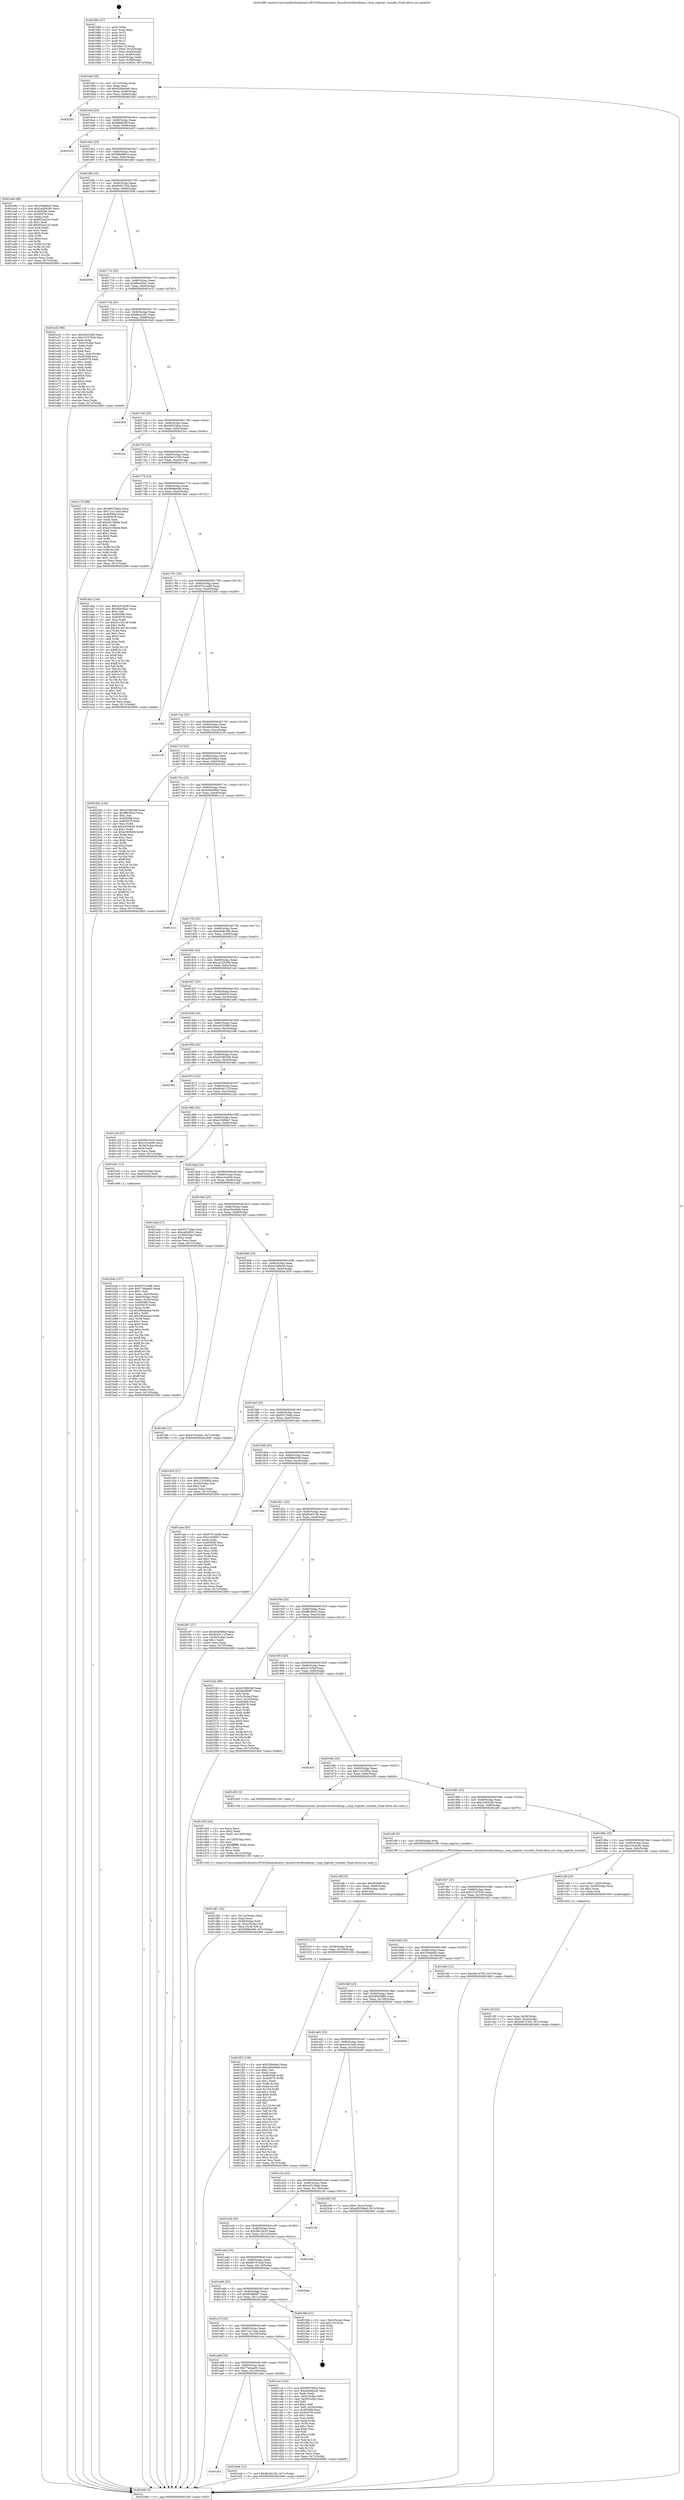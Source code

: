 digraph "0x401680" {
  label = "0x401680 (/mnt/c/Users/mathe/Desktop/tcc/POCII/binaries/extr_linuxdriversblockloop.c_loop_register_transfer_Final-ollvm.out::main(0))"
  labelloc = "t"
  node[shape=record]

  Entry [label="",width=0.3,height=0.3,shape=circle,fillcolor=black,style=filled]
  "0x4016af" [label="{
     0x4016af [26]\l
     | [instrs]\l
     &nbsp;&nbsp;0x4016af \<+3\>: mov -0x7c(%rbp),%eax\l
     &nbsp;&nbsp;0x4016b2 \<+2\>: mov %eax,%ecx\l
     &nbsp;&nbsp;0x4016b4 \<+6\>: sub $0x826be0e8,%ecx\l
     &nbsp;&nbsp;0x4016ba \<+3\>: mov %eax,-0x80(%rbp)\l
     &nbsp;&nbsp;0x4016bd \<+6\>: mov %ecx,-0x84(%rbp)\l
     &nbsp;&nbsp;0x4016c3 \<+6\>: je 0000000000402293 \<main+0xc13\>\l
  }"]
  "0x402293" [label="{
     0x402293\l
  }", style=dashed]
  "0x4016c9" [label="{
     0x4016c9 [25]\l
     | [instrs]\l
     &nbsp;&nbsp;0x4016c9 \<+5\>: jmp 00000000004016ce \<main+0x4e\>\l
     &nbsp;&nbsp;0x4016ce \<+3\>: mov -0x80(%rbp),%eax\l
     &nbsp;&nbsp;0x4016d1 \<+5\>: sub $0x8664f2ff,%eax\l
     &nbsp;&nbsp;0x4016d6 \<+6\>: mov %eax,-0x88(%rbp)\l
     &nbsp;&nbsp;0x4016dc \<+6\>: je 0000000000402432 \<main+0xdb2\>\l
  }"]
  Exit [label="",width=0.3,height=0.3,shape=circle,fillcolor=black,style=filled,peripheries=2]
  "0x402432" [label="{
     0x402432\l
  }", style=dashed]
  "0x4016e2" [label="{
     0x4016e2 [25]\l
     | [instrs]\l
     &nbsp;&nbsp;0x4016e2 \<+5\>: jmp 00000000004016e7 \<main+0x67\>\l
     &nbsp;&nbsp;0x4016e7 \<+3\>: mov -0x80(%rbp),%eax\l
     &nbsp;&nbsp;0x4016ea \<+5\>: sub $0x888d691a,%eax\l
     &nbsp;&nbsp;0x4016ef \<+6\>: mov %eax,-0x8c(%rbp)\l
     &nbsp;&nbsp;0x4016f5 \<+6\>: je 0000000000401e9e \<main+0x81e\>\l
  }"]
  "0x401f25" [label="{
     0x401f25 [138]\l
     | [instrs]\l
     &nbsp;&nbsp;0x401f25 \<+5\>: mov $0x339af4a5,%eax\l
     &nbsp;&nbsp;0x401f2a \<+5\>: mov $0xe3be40eb,%esi\l
     &nbsp;&nbsp;0x401f2f \<+2\>: mov $0x1,%cl\l
     &nbsp;&nbsp;0x401f31 \<+2\>: xor %edx,%edx\l
     &nbsp;&nbsp;0x401f33 \<+8\>: mov 0x405068,%r8d\l
     &nbsp;&nbsp;0x401f3b \<+8\>: mov 0x405078,%r9d\l
     &nbsp;&nbsp;0x401f43 \<+3\>: sub $0x1,%edx\l
     &nbsp;&nbsp;0x401f46 \<+3\>: mov %r8d,%r10d\l
     &nbsp;&nbsp;0x401f49 \<+3\>: add %edx,%r10d\l
     &nbsp;&nbsp;0x401f4c \<+4\>: imul %r10d,%r8d\l
     &nbsp;&nbsp;0x401f50 \<+4\>: and $0x1,%r8d\l
     &nbsp;&nbsp;0x401f54 \<+4\>: cmp $0x0,%r8d\l
     &nbsp;&nbsp;0x401f58 \<+4\>: sete %r11b\l
     &nbsp;&nbsp;0x401f5c \<+4\>: cmp $0xa,%r9d\l
     &nbsp;&nbsp;0x401f60 \<+3\>: setl %bl\l
     &nbsp;&nbsp;0x401f63 \<+3\>: mov %r11b,%r14b\l
     &nbsp;&nbsp;0x401f66 \<+4\>: xor $0xff,%r14b\l
     &nbsp;&nbsp;0x401f6a \<+3\>: mov %bl,%r15b\l
     &nbsp;&nbsp;0x401f6d \<+4\>: xor $0xff,%r15b\l
     &nbsp;&nbsp;0x401f71 \<+3\>: xor $0x0,%cl\l
     &nbsp;&nbsp;0x401f74 \<+3\>: mov %r14b,%r12b\l
     &nbsp;&nbsp;0x401f77 \<+4\>: and $0x0,%r12b\l
     &nbsp;&nbsp;0x401f7b \<+3\>: and %cl,%r11b\l
     &nbsp;&nbsp;0x401f7e \<+3\>: mov %r15b,%r13b\l
     &nbsp;&nbsp;0x401f81 \<+4\>: and $0x0,%r13b\l
     &nbsp;&nbsp;0x401f85 \<+2\>: and %cl,%bl\l
     &nbsp;&nbsp;0x401f87 \<+3\>: or %r11b,%r12b\l
     &nbsp;&nbsp;0x401f8a \<+3\>: or %bl,%r13b\l
     &nbsp;&nbsp;0x401f8d \<+3\>: xor %r13b,%r12b\l
     &nbsp;&nbsp;0x401f90 \<+3\>: or %r15b,%r14b\l
     &nbsp;&nbsp;0x401f93 \<+4\>: xor $0xff,%r14b\l
     &nbsp;&nbsp;0x401f97 \<+3\>: or $0x0,%cl\l
     &nbsp;&nbsp;0x401f9a \<+3\>: and %cl,%r14b\l
     &nbsp;&nbsp;0x401f9d \<+3\>: or %r14b,%r12b\l
     &nbsp;&nbsp;0x401fa0 \<+4\>: test $0x1,%r12b\l
     &nbsp;&nbsp;0x401fa4 \<+3\>: cmovne %esi,%eax\l
     &nbsp;&nbsp;0x401fa7 \<+3\>: mov %eax,-0x7c(%rbp)\l
     &nbsp;&nbsp;0x401faa \<+5\>: jmp 0000000000402469 \<main+0xde9\>\l
  }"]
  "0x401e9e" [label="{
     0x401e9e [88]\l
     | [instrs]\l
     &nbsp;&nbsp;0x401e9e \<+5\>: mov $0x339af4a5,%eax\l
     &nbsp;&nbsp;0x401ea3 \<+5\>: mov $0x2cd04180,%ecx\l
     &nbsp;&nbsp;0x401ea8 \<+7\>: mov 0x405068,%edx\l
     &nbsp;&nbsp;0x401eaf \<+7\>: mov 0x405078,%esi\l
     &nbsp;&nbsp;0x401eb6 \<+2\>: mov %edx,%edi\l
     &nbsp;&nbsp;0x401eb8 \<+6\>: sub $0x952aa1e2,%edi\l
     &nbsp;&nbsp;0x401ebe \<+3\>: sub $0x1,%edi\l
     &nbsp;&nbsp;0x401ec1 \<+6\>: add $0x952aa1e2,%edi\l
     &nbsp;&nbsp;0x401ec7 \<+3\>: imul %edi,%edx\l
     &nbsp;&nbsp;0x401eca \<+3\>: and $0x1,%edx\l
     &nbsp;&nbsp;0x401ecd \<+3\>: cmp $0x0,%edx\l
     &nbsp;&nbsp;0x401ed0 \<+4\>: sete %r8b\l
     &nbsp;&nbsp;0x401ed4 \<+3\>: cmp $0xa,%esi\l
     &nbsp;&nbsp;0x401ed7 \<+4\>: setl %r9b\l
     &nbsp;&nbsp;0x401edb \<+3\>: mov %r8b,%r10b\l
     &nbsp;&nbsp;0x401ede \<+3\>: and %r9b,%r10b\l
     &nbsp;&nbsp;0x401ee1 \<+3\>: xor %r9b,%r8b\l
     &nbsp;&nbsp;0x401ee4 \<+3\>: or %r8b,%r10b\l
     &nbsp;&nbsp;0x401ee7 \<+4\>: test $0x1,%r10b\l
     &nbsp;&nbsp;0x401eeb \<+3\>: cmovne %ecx,%eax\l
     &nbsp;&nbsp;0x401eee \<+3\>: mov %eax,-0x7c(%rbp)\l
     &nbsp;&nbsp;0x401ef1 \<+5\>: jmp 0000000000402469 \<main+0xde9\>\l
  }"]
  "0x4016fb" [label="{
     0x4016fb [25]\l
     | [instrs]\l
     &nbsp;&nbsp;0x4016fb \<+5\>: jmp 0000000000401700 \<main+0x80\>\l
     &nbsp;&nbsp;0x401700 \<+3\>: mov -0x80(%rbp),%eax\l
     &nbsp;&nbsp;0x401703 \<+5\>: sub $0x8b45155a,%eax\l
     &nbsp;&nbsp;0x401708 \<+6\>: mov %eax,-0x90(%rbp)\l
     &nbsp;&nbsp;0x40170e \<+6\>: je 0000000000402056 \<main+0x9d6\>\l
  }"]
  "0x401f16" [label="{
     0x401f16 [15]\l
     | [instrs]\l
     &nbsp;&nbsp;0x401f16 \<+4\>: mov -0x58(%rbp),%rdi\l
     &nbsp;&nbsp;0x401f1a \<+6\>: mov %eax,-0x130(%rbp)\l
     &nbsp;&nbsp;0x401f20 \<+5\>: call 0000000000401030 \<free@plt\>\l
     | [calls]\l
     &nbsp;&nbsp;0x401030 \{1\} (unknown)\l
  }"]
  "0x402056" [label="{
     0x402056\l
  }", style=dashed]
  "0x401714" [label="{
     0x401714 [25]\l
     | [instrs]\l
     &nbsp;&nbsp;0x401714 \<+5\>: jmp 0000000000401719 \<main+0x99\>\l
     &nbsp;&nbsp;0x401719 \<+3\>: mov -0x80(%rbp),%eax\l
     &nbsp;&nbsp;0x40171c \<+5\>: sub $0x8becf5a1,%eax\l
     &nbsp;&nbsp;0x401721 \<+6\>: mov %eax,-0x94(%rbp)\l
     &nbsp;&nbsp;0x401727 \<+6\>: je 0000000000401e32 \<main+0x7b2\>\l
  }"]
  "0x401eff" [label="{
     0x401eff [23]\l
     | [instrs]\l
     &nbsp;&nbsp;0x401eff \<+10\>: movabs $0x4030d6,%rdi\l
     &nbsp;&nbsp;0x401f09 \<+3\>: mov %eax,-0x60(%rbp)\l
     &nbsp;&nbsp;0x401f0c \<+3\>: mov -0x60(%rbp),%esi\l
     &nbsp;&nbsp;0x401f0f \<+2\>: mov $0x0,%al\l
     &nbsp;&nbsp;0x401f11 \<+5\>: call 0000000000401040 \<printf@plt\>\l
     | [calls]\l
     &nbsp;&nbsp;0x401040 \{1\} (unknown)\l
  }"]
  "0x401e32" [label="{
     0x401e32 [96]\l
     | [instrs]\l
     &nbsp;&nbsp;0x401e32 \<+5\>: mov $0xcb522fd9,%eax\l
     &nbsp;&nbsp;0x401e37 \<+5\>: mov $0x3153762b,%ecx\l
     &nbsp;&nbsp;0x401e3c \<+2\>: xor %edx,%edx\l
     &nbsp;&nbsp;0x401e3e \<+3\>: mov -0x5c(%rbp),%esi\l
     &nbsp;&nbsp;0x401e41 \<+2\>: mov %edx,%edi\l
     &nbsp;&nbsp;0x401e43 \<+3\>: sub $0x1,%edi\l
     &nbsp;&nbsp;0x401e46 \<+2\>: sub %edi,%esi\l
     &nbsp;&nbsp;0x401e48 \<+3\>: mov %esi,-0x5c(%rbp)\l
     &nbsp;&nbsp;0x401e4b \<+7\>: mov 0x405068,%esi\l
     &nbsp;&nbsp;0x401e52 \<+7\>: mov 0x405078,%edi\l
     &nbsp;&nbsp;0x401e59 \<+3\>: sub $0x1,%edx\l
     &nbsp;&nbsp;0x401e5c \<+3\>: mov %esi,%r8d\l
     &nbsp;&nbsp;0x401e5f \<+3\>: add %edx,%r8d\l
     &nbsp;&nbsp;0x401e62 \<+4\>: imul %r8d,%esi\l
     &nbsp;&nbsp;0x401e66 \<+3\>: and $0x1,%esi\l
     &nbsp;&nbsp;0x401e69 \<+3\>: cmp $0x0,%esi\l
     &nbsp;&nbsp;0x401e6c \<+4\>: sete %r9b\l
     &nbsp;&nbsp;0x401e70 \<+3\>: cmp $0xa,%edi\l
     &nbsp;&nbsp;0x401e73 \<+4\>: setl %r10b\l
     &nbsp;&nbsp;0x401e77 \<+3\>: mov %r9b,%r11b\l
     &nbsp;&nbsp;0x401e7a \<+3\>: and %r10b,%r11b\l
     &nbsp;&nbsp;0x401e7d \<+3\>: xor %r10b,%r9b\l
     &nbsp;&nbsp;0x401e80 \<+3\>: or %r9b,%r11b\l
     &nbsp;&nbsp;0x401e83 \<+4\>: test $0x1,%r11b\l
     &nbsp;&nbsp;0x401e87 \<+3\>: cmovne %ecx,%eax\l
     &nbsp;&nbsp;0x401e8a \<+3\>: mov %eax,-0x7c(%rbp)\l
     &nbsp;&nbsp;0x401e8d \<+5\>: jmp 0000000000402469 \<main+0xde9\>\l
  }"]
  "0x40172d" [label="{
     0x40172d [25]\l
     | [instrs]\l
     &nbsp;&nbsp;0x40172d \<+5\>: jmp 0000000000401732 \<main+0xb2\>\l
     &nbsp;&nbsp;0x401732 \<+3\>: mov -0x80(%rbp),%eax\l
     &nbsp;&nbsp;0x401735 \<+5\>: sub $0x8ee4c2f1,%eax\l
     &nbsp;&nbsp;0x40173a \<+6\>: mov %eax,-0x98(%rbp)\l
     &nbsp;&nbsp;0x401740 \<+6\>: je 0000000000401fe9 \<main+0x969\>\l
  }"]
  "0x401d81" [label="{
     0x401d81 [33]\l
     | [instrs]\l
     &nbsp;&nbsp;0x401d81 \<+6\>: mov -0x12c(%rbp),%ecx\l
     &nbsp;&nbsp;0x401d87 \<+3\>: imul %eax,%ecx\l
     &nbsp;&nbsp;0x401d8a \<+4\>: mov -0x58(%rbp),%rdi\l
     &nbsp;&nbsp;0x401d8e \<+4\>: movslq -0x5c(%rbp),%r8\l
     &nbsp;&nbsp;0x401d92 \<+4\>: mov %ecx,(%rdi,%r8,4)\l
     &nbsp;&nbsp;0x401d96 \<+7\>: movl $0x9698e469,-0x7c(%rbp)\l
     &nbsp;&nbsp;0x401d9d \<+5\>: jmp 0000000000402469 \<main+0xde9\>\l
  }"]
  "0x401fe9" [label="{
     0x401fe9\l
  }", style=dashed]
  "0x401746" [label="{
     0x401746 [25]\l
     | [instrs]\l
     &nbsp;&nbsp;0x401746 \<+5\>: jmp 000000000040174b \<main+0xcb\>\l
     &nbsp;&nbsp;0x40174b \<+3\>: mov -0x80(%rbp),%eax\l
     &nbsp;&nbsp;0x40174e \<+5\>: sub $0x900708ea,%eax\l
     &nbsp;&nbsp;0x401753 \<+6\>: mov %eax,-0x9c(%rbp)\l
     &nbsp;&nbsp;0x401759 \<+6\>: je 00000000004023cc \<main+0xd4c\>\l
  }"]
  "0x401d55" [label="{
     0x401d55 [44]\l
     | [instrs]\l
     &nbsp;&nbsp;0x401d55 \<+2\>: xor %ecx,%ecx\l
     &nbsp;&nbsp;0x401d57 \<+5\>: mov $0x2,%edx\l
     &nbsp;&nbsp;0x401d5c \<+6\>: mov %edx,-0x128(%rbp)\l
     &nbsp;&nbsp;0x401d62 \<+1\>: cltd\l
     &nbsp;&nbsp;0x401d63 \<+6\>: mov -0x128(%rbp),%esi\l
     &nbsp;&nbsp;0x401d69 \<+2\>: idiv %esi\l
     &nbsp;&nbsp;0x401d6b \<+6\>: imul $0xfffffffe,%edx,%edx\l
     &nbsp;&nbsp;0x401d71 \<+3\>: sub $0x1,%ecx\l
     &nbsp;&nbsp;0x401d74 \<+2\>: sub %ecx,%edx\l
     &nbsp;&nbsp;0x401d76 \<+6\>: mov %edx,-0x12c(%rbp)\l
     &nbsp;&nbsp;0x401d7c \<+5\>: call 0000000000401160 \<next_i\>\l
     | [calls]\l
     &nbsp;&nbsp;0x401160 \{1\} (/mnt/c/Users/mathe/Desktop/tcc/POCII/binaries/extr_linuxdriversblockloop.c_loop_register_transfer_Final-ollvm.out::next_i)\l
  }"]
  "0x4023cc" [label="{
     0x4023cc\l
  }", style=dashed]
  "0x40175f" [label="{
     0x40175f [25]\l
     | [instrs]\l
     &nbsp;&nbsp;0x40175f \<+5\>: jmp 0000000000401764 \<main+0xe4\>\l
     &nbsp;&nbsp;0x401764 \<+3\>: mov -0x80(%rbp),%eax\l
     &nbsp;&nbsp;0x401767 \<+5\>: sub $0x94e7e765,%eax\l
     &nbsp;&nbsp;0x40176c \<+6\>: mov %eax,-0xa0(%rbp)\l
     &nbsp;&nbsp;0x401772 \<+6\>: je 0000000000401c76 \<main+0x5f6\>\l
  }"]
  "0x401c5f" [label="{
     0x401c5f [23]\l
     | [instrs]\l
     &nbsp;&nbsp;0x401c5f \<+4\>: mov %rax,-0x58(%rbp)\l
     &nbsp;&nbsp;0x401c63 \<+7\>: movl $0x0,-0x5c(%rbp)\l
     &nbsp;&nbsp;0x401c6a \<+7\>: movl $0x94e7e765,-0x7c(%rbp)\l
     &nbsp;&nbsp;0x401c71 \<+5\>: jmp 0000000000402469 \<main+0xde9\>\l
  }"]
  "0x401c76" [label="{
     0x401c76 [88]\l
     | [instrs]\l
     &nbsp;&nbsp;0x401c76 \<+5\>: mov $0x900708ea,%eax\l
     &nbsp;&nbsp;0x401c7b \<+5\>: mov $0x71a17a4a,%ecx\l
     &nbsp;&nbsp;0x401c80 \<+7\>: mov 0x405068,%edx\l
     &nbsp;&nbsp;0x401c87 \<+7\>: mov 0x405078,%esi\l
     &nbsp;&nbsp;0x401c8e \<+2\>: mov %edx,%edi\l
     &nbsp;&nbsp;0x401c90 \<+6\>: add $0xa0158e8e,%edi\l
     &nbsp;&nbsp;0x401c96 \<+3\>: sub $0x1,%edi\l
     &nbsp;&nbsp;0x401c99 \<+6\>: sub $0xa0158e8e,%edi\l
     &nbsp;&nbsp;0x401c9f \<+3\>: imul %edi,%edx\l
     &nbsp;&nbsp;0x401ca2 \<+3\>: and $0x1,%edx\l
     &nbsp;&nbsp;0x401ca5 \<+3\>: cmp $0x0,%edx\l
     &nbsp;&nbsp;0x401ca8 \<+4\>: sete %r8b\l
     &nbsp;&nbsp;0x401cac \<+3\>: cmp $0xa,%esi\l
     &nbsp;&nbsp;0x401caf \<+4\>: setl %r9b\l
     &nbsp;&nbsp;0x401cb3 \<+3\>: mov %r8b,%r10b\l
     &nbsp;&nbsp;0x401cb6 \<+3\>: and %r9b,%r10b\l
     &nbsp;&nbsp;0x401cb9 \<+3\>: xor %r9b,%r8b\l
     &nbsp;&nbsp;0x401cbc \<+3\>: or %r8b,%r10b\l
     &nbsp;&nbsp;0x401cbf \<+4\>: test $0x1,%r10b\l
     &nbsp;&nbsp;0x401cc3 \<+3\>: cmovne %ecx,%eax\l
     &nbsp;&nbsp;0x401cc6 \<+3\>: mov %eax,-0x7c(%rbp)\l
     &nbsp;&nbsp;0x401cc9 \<+5\>: jmp 0000000000402469 \<main+0xde9\>\l
  }"]
  "0x401778" [label="{
     0x401778 [25]\l
     | [instrs]\l
     &nbsp;&nbsp;0x401778 \<+5\>: jmp 000000000040177d \<main+0xfd\>\l
     &nbsp;&nbsp;0x40177d \<+3\>: mov -0x80(%rbp),%eax\l
     &nbsp;&nbsp;0x401780 \<+5\>: sub $0x9698e469,%eax\l
     &nbsp;&nbsp;0x401785 \<+6\>: mov %eax,-0xa4(%rbp)\l
     &nbsp;&nbsp;0x40178b \<+6\>: je 0000000000401da2 \<main+0x722\>\l
  }"]
  "0x401ab1" [label="{
     0x401ab1\l
  }", style=dashed]
  "0x401da2" [label="{
     0x401da2 [144]\l
     | [instrs]\l
     &nbsp;&nbsp;0x401da2 \<+5\>: mov $0xcb522fd9,%eax\l
     &nbsp;&nbsp;0x401da7 \<+5\>: mov $0x8becf5a1,%ecx\l
     &nbsp;&nbsp;0x401dac \<+2\>: mov $0x1,%dl\l
     &nbsp;&nbsp;0x401dae \<+7\>: mov 0x405068,%esi\l
     &nbsp;&nbsp;0x401db5 \<+7\>: mov 0x405078,%edi\l
     &nbsp;&nbsp;0x401dbc \<+3\>: mov %esi,%r8d\l
     &nbsp;&nbsp;0x401dbf \<+7\>: sub $0x45145149,%r8d\l
     &nbsp;&nbsp;0x401dc6 \<+4\>: sub $0x1,%r8d\l
     &nbsp;&nbsp;0x401dca \<+7\>: add $0x45145149,%r8d\l
     &nbsp;&nbsp;0x401dd1 \<+4\>: imul %r8d,%esi\l
     &nbsp;&nbsp;0x401dd5 \<+3\>: and $0x1,%esi\l
     &nbsp;&nbsp;0x401dd8 \<+3\>: cmp $0x0,%esi\l
     &nbsp;&nbsp;0x401ddb \<+4\>: sete %r9b\l
     &nbsp;&nbsp;0x401ddf \<+3\>: cmp $0xa,%edi\l
     &nbsp;&nbsp;0x401de2 \<+4\>: setl %r10b\l
     &nbsp;&nbsp;0x401de6 \<+3\>: mov %r9b,%r11b\l
     &nbsp;&nbsp;0x401de9 \<+4\>: xor $0xff,%r11b\l
     &nbsp;&nbsp;0x401ded \<+3\>: mov %r10b,%bl\l
     &nbsp;&nbsp;0x401df0 \<+3\>: xor $0xff,%bl\l
     &nbsp;&nbsp;0x401df3 \<+3\>: xor $0x1,%dl\l
     &nbsp;&nbsp;0x401df6 \<+3\>: mov %r11b,%r14b\l
     &nbsp;&nbsp;0x401df9 \<+4\>: and $0xff,%r14b\l
     &nbsp;&nbsp;0x401dfd \<+3\>: and %dl,%r9b\l
     &nbsp;&nbsp;0x401e00 \<+3\>: mov %bl,%r15b\l
     &nbsp;&nbsp;0x401e03 \<+4\>: and $0xff,%r15b\l
     &nbsp;&nbsp;0x401e07 \<+3\>: and %dl,%r10b\l
     &nbsp;&nbsp;0x401e0a \<+3\>: or %r9b,%r14b\l
     &nbsp;&nbsp;0x401e0d \<+3\>: or %r10b,%r15b\l
     &nbsp;&nbsp;0x401e10 \<+3\>: xor %r15b,%r14b\l
     &nbsp;&nbsp;0x401e13 \<+3\>: or %bl,%r11b\l
     &nbsp;&nbsp;0x401e16 \<+4\>: xor $0xff,%r11b\l
     &nbsp;&nbsp;0x401e1a \<+3\>: or $0x1,%dl\l
     &nbsp;&nbsp;0x401e1d \<+3\>: and %dl,%r11b\l
     &nbsp;&nbsp;0x401e20 \<+3\>: or %r11b,%r14b\l
     &nbsp;&nbsp;0x401e23 \<+4\>: test $0x1,%r14b\l
     &nbsp;&nbsp;0x401e27 \<+3\>: cmovne %ecx,%eax\l
     &nbsp;&nbsp;0x401e2a \<+3\>: mov %eax,-0x7c(%rbp)\l
     &nbsp;&nbsp;0x401e2d \<+5\>: jmp 0000000000402469 \<main+0xde9\>\l
  }"]
  "0x401791" [label="{
     0x401791 [25]\l
     | [instrs]\l
     &nbsp;&nbsp;0x401791 \<+5\>: jmp 0000000000401796 \<main+0x116\>\l
     &nbsp;&nbsp;0x401796 \<+3\>: mov -0x80(%rbp),%eax\l
     &nbsp;&nbsp;0x401799 \<+5\>: sub $0x9701ea98,%eax\l
     &nbsp;&nbsp;0x40179e \<+6\>: mov %eax,-0xa8(%rbp)\l
     &nbsp;&nbsp;0x4017a4 \<+6\>: je 00000000004023b0 \<main+0xd30\>\l
  }"]
  "0x401beb" [label="{
     0x401beb [12]\l
     | [instrs]\l
     &nbsp;&nbsp;0x401beb \<+7\>: movl $0xfbc8310b,-0x7c(%rbp)\l
     &nbsp;&nbsp;0x401bf2 \<+5\>: jmp 0000000000402469 \<main+0xde9\>\l
  }"]
  "0x4023b0" [label="{
     0x4023b0\l
  }", style=dashed]
  "0x4017aa" [label="{
     0x4017aa [25]\l
     | [instrs]\l
     &nbsp;&nbsp;0x4017aa \<+5\>: jmp 00000000004017af \<main+0x12f\>\l
     &nbsp;&nbsp;0x4017af \<+3\>: mov -0x80(%rbp),%eax\l
     &nbsp;&nbsp;0x4017b2 \<+5\>: sub $0x98584fa0,%eax\l
     &nbsp;&nbsp;0x4017b7 \<+6\>: mov %eax,-0xac(%rbp)\l
     &nbsp;&nbsp;0x4017bd \<+6\>: je 000000000040215f \<main+0xadf\>\l
  }"]
  "0x401a98" [label="{
     0x401a98 [25]\l
     | [instrs]\l
     &nbsp;&nbsp;0x401a98 \<+5\>: jmp 0000000000401a9d \<main+0x41d\>\l
     &nbsp;&nbsp;0x401a9d \<+3\>: mov -0x80(%rbp),%eax\l
     &nbsp;&nbsp;0x401aa0 \<+5\>: sub $0x77e6ae05,%eax\l
     &nbsp;&nbsp;0x401aa5 \<+6\>: mov %eax,-0x124(%rbp)\l
     &nbsp;&nbsp;0x401aab \<+6\>: je 0000000000401beb \<main+0x56b\>\l
  }"]
  "0x40215f" [label="{
     0x40215f\l
  }", style=dashed]
  "0x4017c3" [label="{
     0x4017c3 [25]\l
     | [instrs]\l
     &nbsp;&nbsp;0x4017c3 \<+5\>: jmp 00000000004017c8 \<main+0x148\>\l
     &nbsp;&nbsp;0x4017c8 \<+3\>: mov -0x80(%rbp),%eax\l
     &nbsp;&nbsp;0x4017cb \<+5\>: sub $0xa8539ded,%eax\l
     &nbsp;&nbsp;0x4017d0 \<+6\>: mov %eax,-0xb0(%rbp)\l
     &nbsp;&nbsp;0x4017d6 \<+6\>: je 00000000004022b2 \<main+0xc32\>\l
  }"]
  "0x401cce" [label="{
     0x401cce [103]\l
     | [instrs]\l
     &nbsp;&nbsp;0x401cce \<+5\>: mov $0x900708ea,%eax\l
     &nbsp;&nbsp;0x401cd3 \<+5\>: mov $0xe4289a26,%ecx\l
     &nbsp;&nbsp;0x401cd8 \<+2\>: xor %edx,%edx\l
     &nbsp;&nbsp;0x401cda \<+3\>: mov -0x5c(%rbp),%esi\l
     &nbsp;&nbsp;0x401cdd \<+3\>: cmp -0x50(%rbp),%esi\l
     &nbsp;&nbsp;0x401ce0 \<+4\>: setl %dil\l
     &nbsp;&nbsp;0x401ce4 \<+4\>: and $0x1,%dil\l
     &nbsp;&nbsp;0x401ce8 \<+4\>: mov %dil,-0x2d(%rbp)\l
     &nbsp;&nbsp;0x401cec \<+7\>: mov 0x405068,%esi\l
     &nbsp;&nbsp;0x401cf3 \<+8\>: mov 0x405078,%r8d\l
     &nbsp;&nbsp;0x401cfb \<+3\>: sub $0x1,%edx\l
     &nbsp;&nbsp;0x401cfe \<+3\>: mov %esi,%r9d\l
     &nbsp;&nbsp;0x401d01 \<+3\>: add %edx,%r9d\l
     &nbsp;&nbsp;0x401d04 \<+4\>: imul %r9d,%esi\l
     &nbsp;&nbsp;0x401d08 \<+3\>: and $0x1,%esi\l
     &nbsp;&nbsp;0x401d0b \<+3\>: cmp $0x0,%esi\l
     &nbsp;&nbsp;0x401d0e \<+4\>: sete %dil\l
     &nbsp;&nbsp;0x401d12 \<+4\>: cmp $0xa,%r8d\l
     &nbsp;&nbsp;0x401d16 \<+4\>: setl %r10b\l
     &nbsp;&nbsp;0x401d1a \<+3\>: mov %dil,%r11b\l
     &nbsp;&nbsp;0x401d1d \<+3\>: and %r10b,%r11b\l
     &nbsp;&nbsp;0x401d20 \<+3\>: xor %r10b,%dil\l
     &nbsp;&nbsp;0x401d23 \<+3\>: or %dil,%r11b\l
     &nbsp;&nbsp;0x401d26 \<+4\>: test $0x1,%r11b\l
     &nbsp;&nbsp;0x401d2a \<+3\>: cmovne %ecx,%eax\l
     &nbsp;&nbsp;0x401d2d \<+3\>: mov %eax,-0x7c(%rbp)\l
     &nbsp;&nbsp;0x401d30 \<+5\>: jmp 0000000000402469 \<main+0xde9\>\l
  }"]
  "0x4022b2" [label="{
     0x4022b2 [144]\l
     | [instrs]\l
     &nbsp;&nbsp;0x4022b2 \<+5\>: mov $0xd328b548,%eax\l
     &nbsp;&nbsp;0x4022b7 \<+5\>: mov $0xff8c80a5,%ecx\l
     &nbsp;&nbsp;0x4022bc \<+2\>: mov $0x1,%dl\l
     &nbsp;&nbsp;0x4022be \<+7\>: mov 0x405068,%esi\l
     &nbsp;&nbsp;0x4022c5 \<+7\>: mov 0x405078,%edi\l
     &nbsp;&nbsp;0x4022cc \<+3\>: mov %esi,%r8d\l
     &nbsp;&nbsp;0x4022cf \<+7\>: add $0xb393fe58,%r8d\l
     &nbsp;&nbsp;0x4022d6 \<+4\>: sub $0x1,%r8d\l
     &nbsp;&nbsp;0x4022da \<+7\>: sub $0xb393fe58,%r8d\l
     &nbsp;&nbsp;0x4022e1 \<+4\>: imul %r8d,%esi\l
     &nbsp;&nbsp;0x4022e5 \<+3\>: and $0x1,%esi\l
     &nbsp;&nbsp;0x4022e8 \<+3\>: cmp $0x0,%esi\l
     &nbsp;&nbsp;0x4022eb \<+4\>: sete %r9b\l
     &nbsp;&nbsp;0x4022ef \<+3\>: cmp $0xa,%edi\l
     &nbsp;&nbsp;0x4022f2 \<+4\>: setl %r10b\l
     &nbsp;&nbsp;0x4022f6 \<+3\>: mov %r9b,%r11b\l
     &nbsp;&nbsp;0x4022f9 \<+4\>: xor $0xff,%r11b\l
     &nbsp;&nbsp;0x4022fd \<+3\>: mov %r10b,%bl\l
     &nbsp;&nbsp;0x402300 \<+3\>: xor $0xff,%bl\l
     &nbsp;&nbsp;0x402303 \<+3\>: xor $0x1,%dl\l
     &nbsp;&nbsp;0x402306 \<+3\>: mov %r11b,%r14b\l
     &nbsp;&nbsp;0x402309 \<+4\>: and $0xff,%r14b\l
     &nbsp;&nbsp;0x40230d \<+3\>: and %dl,%r9b\l
     &nbsp;&nbsp;0x402310 \<+3\>: mov %bl,%r15b\l
     &nbsp;&nbsp;0x402313 \<+4\>: and $0xff,%r15b\l
     &nbsp;&nbsp;0x402317 \<+3\>: and %dl,%r10b\l
     &nbsp;&nbsp;0x40231a \<+3\>: or %r9b,%r14b\l
     &nbsp;&nbsp;0x40231d \<+3\>: or %r10b,%r15b\l
     &nbsp;&nbsp;0x402320 \<+3\>: xor %r15b,%r14b\l
     &nbsp;&nbsp;0x402323 \<+3\>: or %bl,%r11b\l
     &nbsp;&nbsp;0x402326 \<+4\>: xor $0xff,%r11b\l
     &nbsp;&nbsp;0x40232a \<+3\>: or $0x1,%dl\l
     &nbsp;&nbsp;0x40232d \<+3\>: and %dl,%r11b\l
     &nbsp;&nbsp;0x402330 \<+3\>: or %r11b,%r14b\l
     &nbsp;&nbsp;0x402333 \<+4\>: test $0x1,%r14b\l
     &nbsp;&nbsp;0x402337 \<+3\>: cmovne %ecx,%eax\l
     &nbsp;&nbsp;0x40233a \<+3\>: mov %eax,-0x7c(%rbp)\l
     &nbsp;&nbsp;0x40233d \<+5\>: jmp 0000000000402469 \<main+0xde9\>\l
  }"]
  "0x4017dc" [label="{
     0x4017dc [25]\l
     | [instrs]\l
     &nbsp;&nbsp;0x4017dc \<+5\>: jmp 00000000004017e1 \<main+0x161\>\l
     &nbsp;&nbsp;0x4017e1 \<+3\>: mov -0x80(%rbp),%eax\l
     &nbsp;&nbsp;0x4017e4 \<+5\>: sub $0xb0de08bd,%eax\l
     &nbsp;&nbsp;0x4017e9 \<+6\>: mov %eax,-0xb4(%rbp)\l
     &nbsp;&nbsp;0x4017ef \<+6\>: je 0000000000401c12 \<main+0x592\>\l
  }"]
  "0x401a7f" [label="{
     0x401a7f [25]\l
     | [instrs]\l
     &nbsp;&nbsp;0x401a7f \<+5\>: jmp 0000000000401a84 \<main+0x404\>\l
     &nbsp;&nbsp;0x401a84 \<+3\>: mov -0x80(%rbp),%eax\l
     &nbsp;&nbsp;0x401a87 \<+5\>: sub $0x71a17a4a,%eax\l
     &nbsp;&nbsp;0x401a8c \<+6\>: mov %eax,-0x120(%rbp)\l
     &nbsp;&nbsp;0x401a92 \<+6\>: je 0000000000401cce \<main+0x64e\>\l
  }"]
  "0x401c12" [label="{
     0x401c12\l
  }", style=dashed]
  "0x4017f5" [label="{
     0x4017f5 [25]\l
     | [instrs]\l
     &nbsp;&nbsp;0x4017f5 \<+5\>: jmp 00000000004017fa \<main+0x17a\>\l
     &nbsp;&nbsp;0x4017fa \<+3\>: mov -0x80(%rbp),%eax\l
     &nbsp;&nbsp;0x4017fd \<+5\>: sub $0xb6d8c288,%eax\l
     &nbsp;&nbsp;0x401802 \<+6\>: mov %eax,-0xb8(%rbp)\l
     &nbsp;&nbsp;0x401808 \<+6\>: je 0000000000402153 \<main+0xad3\>\l
  }"]
  "0x40239b" [label="{
     0x40239b [21]\l
     | [instrs]\l
     &nbsp;&nbsp;0x40239b \<+3\>: mov -0x2c(%rbp),%eax\l
     &nbsp;&nbsp;0x40239e \<+7\>: add $0x118,%rsp\l
     &nbsp;&nbsp;0x4023a5 \<+1\>: pop %rbx\l
     &nbsp;&nbsp;0x4023a6 \<+2\>: pop %r12\l
     &nbsp;&nbsp;0x4023a8 \<+2\>: pop %r13\l
     &nbsp;&nbsp;0x4023aa \<+2\>: pop %r14\l
     &nbsp;&nbsp;0x4023ac \<+2\>: pop %r15\l
     &nbsp;&nbsp;0x4023ae \<+1\>: pop %rbp\l
     &nbsp;&nbsp;0x4023af \<+1\>: ret\l
  }"]
  "0x402153" [label="{
     0x402153\l
  }", style=dashed]
  "0x40180e" [label="{
     0x40180e [25]\l
     | [instrs]\l
     &nbsp;&nbsp;0x40180e \<+5\>: jmp 0000000000401813 \<main+0x193\>\l
     &nbsp;&nbsp;0x401813 \<+3\>: mov -0x80(%rbp),%eax\l
     &nbsp;&nbsp;0x401816 \<+5\>: sub $0xca725296,%eax\l
     &nbsp;&nbsp;0x40181b \<+6\>: mov %eax,-0xbc(%rbp)\l
     &nbsp;&nbsp;0x401821 \<+6\>: je 00000000004021a6 \<main+0xb26\>\l
  }"]
  "0x401a66" [label="{
     0x401a66 [25]\l
     | [instrs]\l
     &nbsp;&nbsp;0x401a66 \<+5\>: jmp 0000000000401a6b \<main+0x3eb\>\l
     &nbsp;&nbsp;0x401a6b \<+3\>: mov -0x80(%rbp),%eax\l
     &nbsp;&nbsp;0x401a6e \<+5\>: sub $0x6b4fb087,%eax\l
     &nbsp;&nbsp;0x401a73 \<+6\>: mov %eax,-0x11c(%rbp)\l
     &nbsp;&nbsp;0x401a79 \<+6\>: je 000000000040239b \<main+0xd1b\>\l
  }"]
  "0x4021a6" [label="{
     0x4021a6\l
  }", style=dashed]
  "0x401827" [label="{
     0x401827 [25]\l
     | [instrs]\l
     &nbsp;&nbsp;0x401827 \<+5\>: jmp 000000000040182c \<main+0x1ac\>\l
     &nbsp;&nbsp;0x40182c \<+3\>: mov -0x80(%rbp),%eax\l
     &nbsp;&nbsp;0x40182f \<+5\>: sub $0xcaf44832,%eax\l
     &nbsp;&nbsp;0x401834 \<+6\>: mov %eax,-0xc0(%rbp)\l
     &nbsp;&nbsp;0x40183a \<+6\>: je 0000000000401ad6 \<main+0x456\>\l
  }"]
  "0x4020ae" [label="{
     0x4020ae\l
  }", style=dashed]
  "0x401ad6" [label="{
     0x401ad6\l
  }", style=dashed]
  "0x401840" [label="{
     0x401840 [25]\l
     | [instrs]\l
     &nbsp;&nbsp;0x401840 \<+5\>: jmp 0000000000401845 \<main+0x1c5\>\l
     &nbsp;&nbsp;0x401845 \<+3\>: mov -0x80(%rbp),%eax\l
     &nbsp;&nbsp;0x401848 \<+5\>: sub $0xcb522fd9,%eax\l
     &nbsp;&nbsp;0x40184d \<+6\>: mov %eax,-0xc4(%rbp)\l
     &nbsp;&nbsp;0x401853 \<+6\>: je 00000000004023d8 \<main+0xd58\>\l
  }"]
  "0x401a4d" [label="{
     0x401a4d [25]\l
     | [instrs]\l
     &nbsp;&nbsp;0x401a4d \<+5\>: jmp 0000000000401a52 \<main+0x3d2\>\l
     &nbsp;&nbsp;0x401a52 \<+3\>: mov -0x80(%rbp),%eax\l
     &nbsp;&nbsp;0x401a55 \<+5\>: sub $0x66747e2d,%eax\l
     &nbsp;&nbsp;0x401a5a \<+6\>: mov %eax,-0x118(%rbp)\l
     &nbsp;&nbsp;0x401a60 \<+6\>: je 00000000004020ae \<main+0xa2e\>\l
  }"]
  "0x4023d8" [label="{
     0x4023d8\l
  }", style=dashed]
  "0x401859" [label="{
     0x401859 [25]\l
     | [instrs]\l
     &nbsp;&nbsp;0x401859 \<+5\>: jmp 000000000040185e \<main+0x1de\>\l
     &nbsp;&nbsp;0x40185e \<+3\>: mov -0x80(%rbp),%eax\l
     &nbsp;&nbsp;0x401861 \<+5\>: sub $0xd328b548,%eax\l
     &nbsp;&nbsp;0x401866 \<+6\>: mov %eax,-0xc8(%rbp)\l
     &nbsp;&nbsp;0x40186c \<+6\>: je 0000000000402462 \<main+0xde2\>\l
  }"]
  "0x40219a" [label="{
     0x40219a\l
  }", style=dashed]
  "0x402462" [label="{
     0x402462\l
  }", style=dashed]
  "0x401872" [label="{
     0x401872 [25]\l
     | [instrs]\l
     &nbsp;&nbsp;0x401872 \<+5\>: jmp 0000000000401877 \<main+0x1f7\>\l
     &nbsp;&nbsp;0x401877 \<+3\>: mov -0x80(%rbp),%eax\l
     &nbsp;&nbsp;0x40187a \<+5\>: sub $0xd644111f,%eax\l
     &nbsp;&nbsp;0x40187f \<+6\>: mov %eax,-0xcc(%rbp)\l
     &nbsp;&nbsp;0x401885 \<+6\>: je 0000000000401c2d \<main+0x5ad\>\l
  }"]
  "0x401a34" [label="{
     0x401a34 [25]\l
     | [instrs]\l
     &nbsp;&nbsp;0x401a34 \<+5\>: jmp 0000000000401a39 \<main+0x3b9\>\l
     &nbsp;&nbsp;0x401a39 \<+3\>: mov -0x80(%rbp),%eax\l
     &nbsp;&nbsp;0x401a3c \<+5\>: sub $0x5fb15a35,%eax\l
     &nbsp;&nbsp;0x401a41 \<+6\>: mov %eax,-0x114(%rbp)\l
     &nbsp;&nbsp;0x401a47 \<+6\>: je 000000000040219a \<main+0xb1a\>\l
  }"]
  "0x401c2d" [label="{
     0x401c2d [27]\l
     | [instrs]\l
     &nbsp;&nbsp;0x401c2d \<+5\>: mov $0x5fb15a35,%eax\l
     &nbsp;&nbsp;0x401c32 \<+5\>: mov $0x310c4c9c,%ecx\l
     &nbsp;&nbsp;0x401c37 \<+3\>: mov -0x34(%rbp),%edx\l
     &nbsp;&nbsp;0x401c3a \<+3\>: cmp $0x0,%edx\l
     &nbsp;&nbsp;0x401c3d \<+3\>: cmove %ecx,%eax\l
     &nbsp;&nbsp;0x401c40 \<+3\>: mov %eax,-0x7c(%rbp)\l
     &nbsp;&nbsp;0x401c43 \<+5\>: jmp 0000000000402469 \<main+0xde9\>\l
  }"]
  "0x40188b" [label="{
     0x40188b [25]\l
     | [instrs]\l
     &nbsp;&nbsp;0x40188b \<+5\>: jmp 0000000000401890 \<main+0x210\>\l
     &nbsp;&nbsp;0x401890 \<+3\>: mov -0x80(%rbp),%eax\l
     &nbsp;&nbsp;0x401893 \<+5\>: sub $0xe10489a7,%eax\l
     &nbsp;&nbsp;0x401898 \<+6\>: mov %eax,-0xd0(%rbp)\l
     &nbsp;&nbsp;0x40189e \<+6\>: je 0000000000401b41 \<main+0x4c1\>\l
  }"]
  "0x4021fe" [label="{
     0x4021fe\l
  }", style=dashed]
  "0x401b41" [label="{
     0x401b41 [13]\l
     | [instrs]\l
     &nbsp;&nbsp;0x401b41 \<+4\>: mov -0x48(%rbp),%rax\l
     &nbsp;&nbsp;0x401b45 \<+4\>: mov 0x8(%rax),%rdi\l
     &nbsp;&nbsp;0x401b49 \<+5\>: call 0000000000401060 \<atoi@plt\>\l
     | [calls]\l
     &nbsp;&nbsp;0x401060 \{1\} (unknown)\l
  }"]
  "0x4018a4" [label="{
     0x4018a4 [25]\l
     | [instrs]\l
     &nbsp;&nbsp;0x4018a4 \<+5\>: jmp 00000000004018a9 \<main+0x229\>\l
     &nbsp;&nbsp;0x4018a9 \<+3\>: mov -0x80(%rbp),%eax\l
     &nbsp;&nbsp;0x4018ac \<+5\>: sub $0xe14cfe50,%eax\l
     &nbsp;&nbsp;0x4018b1 \<+6\>: mov %eax,-0xd4(%rbp)\l
     &nbsp;&nbsp;0x4018b7 \<+6\>: je 0000000000401abb \<main+0x43b\>\l
  }"]
  "0x401a1b" [label="{
     0x401a1b [25]\l
     | [instrs]\l
     &nbsp;&nbsp;0x401a1b \<+5\>: jmp 0000000000401a20 \<main+0x3a0\>\l
     &nbsp;&nbsp;0x401a20 \<+3\>: mov -0x80(%rbp),%eax\l
     &nbsp;&nbsp;0x401a23 \<+5\>: sub $0x4c0130ab,%eax\l
     &nbsp;&nbsp;0x401a28 \<+6\>: mov %eax,-0x110(%rbp)\l
     &nbsp;&nbsp;0x401a2e \<+6\>: je 00000000004021fe \<main+0xb7e\>\l
  }"]
  "0x401abb" [label="{
     0x401abb [27]\l
     | [instrs]\l
     &nbsp;&nbsp;0x401abb \<+5\>: mov $0xf5372dda,%eax\l
     &nbsp;&nbsp;0x401ac0 \<+5\>: mov $0xcaf44832,%ecx\l
     &nbsp;&nbsp;0x401ac5 \<+3\>: mov -0x38(%rbp),%edx\l
     &nbsp;&nbsp;0x401ac8 \<+3\>: cmp $0x2,%edx\l
     &nbsp;&nbsp;0x401acb \<+3\>: cmovne %ecx,%eax\l
     &nbsp;&nbsp;0x401ace \<+3\>: mov %eax,-0x7c(%rbp)\l
     &nbsp;&nbsp;0x401ad1 \<+5\>: jmp 0000000000402469 \<main+0xde9\>\l
  }"]
  "0x4018bd" [label="{
     0x4018bd [25]\l
     | [instrs]\l
     &nbsp;&nbsp;0x4018bd \<+5\>: jmp 00000000004018c2 \<main+0x242\>\l
     &nbsp;&nbsp;0x4018c2 \<+3\>: mov -0x80(%rbp),%eax\l
     &nbsp;&nbsp;0x4018c5 \<+5\>: sub $0xe3be40eb,%eax\l
     &nbsp;&nbsp;0x4018ca \<+6\>: mov %eax,-0xd8(%rbp)\l
     &nbsp;&nbsp;0x4018d0 \<+6\>: je 0000000000401faf \<main+0x92f\>\l
  }"]
  "0x402469" [label="{
     0x402469 [5]\l
     | [instrs]\l
     &nbsp;&nbsp;0x402469 \<+5\>: jmp 00000000004016af \<main+0x2f\>\l
  }"]
  "0x401680" [label="{
     0x401680 [47]\l
     | [instrs]\l
     &nbsp;&nbsp;0x401680 \<+1\>: push %rbp\l
     &nbsp;&nbsp;0x401681 \<+3\>: mov %rsp,%rbp\l
     &nbsp;&nbsp;0x401684 \<+2\>: push %r15\l
     &nbsp;&nbsp;0x401686 \<+2\>: push %r14\l
     &nbsp;&nbsp;0x401688 \<+2\>: push %r13\l
     &nbsp;&nbsp;0x40168a \<+2\>: push %r12\l
     &nbsp;&nbsp;0x40168c \<+1\>: push %rbx\l
     &nbsp;&nbsp;0x40168d \<+7\>: sub $0x118,%rsp\l
     &nbsp;&nbsp;0x401694 \<+7\>: movl $0x0,-0x3c(%rbp)\l
     &nbsp;&nbsp;0x40169b \<+3\>: mov %edi,-0x40(%rbp)\l
     &nbsp;&nbsp;0x40169e \<+4\>: mov %rsi,-0x48(%rbp)\l
     &nbsp;&nbsp;0x4016a2 \<+3\>: mov -0x40(%rbp),%edi\l
     &nbsp;&nbsp;0x4016a5 \<+3\>: mov %edi,-0x38(%rbp)\l
     &nbsp;&nbsp;0x4016a8 \<+7\>: movl $0xe14cfe50,-0x7c(%rbp)\l
  }"]
  "0x40229f" [label="{
     0x40229f [19]\l
     | [instrs]\l
     &nbsp;&nbsp;0x40229f \<+7\>: movl $0x0,-0x3c(%rbp)\l
     &nbsp;&nbsp;0x4022a6 \<+7\>: movl $0xa8539ded,-0x7c(%rbp)\l
     &nbsp;&nbsp;0x4022ad \<+5\>: jmp 0000000000402469 \<main+0xde9\>\l
  }"]
  "0x401faf" [label="{
     0x401faf [12]\l
     | [instrs]\l
     &nbsp;&nbsp;0x401faf \<+7\>: movl $0x41914edc,-0x7c(%rbp)\l
     &nbsp;&nbsp;0x401fb6 \<+5\>: jmp 0000000000402469 \<main+0xde9\>\l
  }"]
  "0x4018d6" [label="{
     0x4018d6 [25]\l
     | [instrs]\l
     &nbsp;&nbsp;0x4018d6 \<+5\>: jmp 00000000004018db \<main+0x25b\>\l
     &nbsp;&nbsp;0x4018db \<+3\>: mov -0x80(%rbp),%eax\l
     &nbsp;&nbsp;0x4018de \<+5\>: sub $0xe4289a26,%eax\l
     &nbsp;&nbsp;0x4018e3 \<+6\>: mov %eax,-0xdc(%rbp)\l
     &nbsp;&nbsp;0x4018e9 \<+6\>: je 0000000000401d35 \<main+0x6b5\>\l
  }"]
  "0x401a02" [label="{
     0x401a02 [25]\l
     | [instrs]\l
     &nbsp;&nbsp;0x401a02 \<+5\>: jmp 0000000000401a07 \<main+0x387\>\l
     &nbsp;&nbsp;0x401a07 \<+3\>: mov -0x80(%rbp),%eax\l
     &nbsp;&nbsp;0x401a0a \<+5\>: sub $0x41914edc,%eax\l
     &nbsp;&nbsp;0x401a0f \<+6\>: mov %eax,-0x10c(%rbp)\l
     &nbsp;&nbsp;0x401a15 \<+6\>: je 000000000040229f \<main+0xc1f\>\l
  }"]
  "0x401d35" [label="{
     0x401d35 [27]\l
     | [instrs]\l
     &nbsp;&nbsp;0x401d35 \<+5\>: mov $0x888d691a,%eax\l
     &nbsp;&nbsp;0x401d3a \<+5\>: mov $0x1133395a,%ecx\l
     &nbsp;&nbsp;0x401d3f \<+3\>: mov -0x2d(%rbp),%dl\l
     &nbsp;&nbsp;0x401d42 \<+3\>: test $0x1,%dl\l
     &nbsp;&nbsp;0x401d45 \<+3\>: cmovne %ecx,%eax\l
     &nbsp;&nbsp;0x401d48 \<+3\>: mov %eax,-0x7c(%rbp)\l
     &nbsp;&nbsp;0x401d4b \<+5\>: jmp 0000000000402469 \<main+0xde9\>\l
  }"]
  "0x4018ef" [label="{
     0x4018ef [25]\l
     | [instrs]\l
     &nbsp;&nbsp;0x4018ef \<+5\>: jmp 00000000004018f4 \<main+0x274\>\l
     &nbsp;&nbsp;0x4018f4 \<+3\>: mov -0x80(%rbp),%eax\l
     &nbsp;&nbsp;0x4018f7 \<+5\>: sub $0xf5372dda,%eax\l
     &nbsp;&nbsp;0x4018fc \<+6\>: mov %eax,-0xe0(%rbp)\l
     &nbsp;&nbsp;0x401902 \<+6\>: je 0000000000401aee \<main+0x46e\>\l
  }"]
  "0x402004" [label="{
     0x402004\l
  }", style=dashed]
  "0x401aee" [label="{
     0x401aee [83]\l
     | [instrs]\l
     &nbsp;&nbsp;0x401aee \<+5\>: mov $0x9701ea98,%eax\l
     &nbsp;&nbsp;0x401af3 \<+5\>: mov $0xe10489a7,%ecx\l
     &nbsp;&nbsp;0x401af8 \<+2\>: xor %edx,%edx\l
     &nbsp;&nbsp;0x401afa \<+7\>: mov 0x405068,%esi\l
     &nbsp;&nbsp;0x401b01 \<+7\>: mov 0x405078,%edi\l
     &nbsp;&nbsp;0x401b08 \<+3\>: sub $0x1,%edx\l
     &nbsp;&nbsp;0x401b0b \<+3\>: mov %esi,%r8d\l
     &nbsp;&nbsp;0x401b0e \<+3\>: add %edx,%r8d\l
     &nbsp;&nbsp;0x401b11 \<+4\>: imul %r8d,%esi\l
     &nbsp;&nbsp;0x401b15 \<+3\>: and $0x1,%esi\l
     &nbsp;&nbsp;0x401b18 \<+3\>: cmp $0x0,%esi\l
     &nbsp;&nbsp;0x401b1b \<+4\>: sete %r9b\l
     &nbsp;&nbsp;0x401b1f \<+3\>: cmp $0xa,%edi\l
     &nbsp;&nbsp;0x401b22 \<+4\>: setl %r10b\l
     &nbsp;&nbsp;0x401b26 \<+3\>: mov %r9b,%r11b\l
     &nbsp;&nbsp;0x401b29 \<+3\>: and %r10b,%r11b\l
     &nbsp;&nbsp;0x401b2c \<+3\>: xor %r10b,%r9b\l
     &nbsp;&nbsp;0x401b2f \<+3\>: or %r9b,%r11b\l
     &nbsp;&nbsp;0x401b32 \<+4\>: test $0x1,%r11b\l
     &nbsp;&nbsp;0x401b36 \<+3\>: cmovne %ecx,%eax\l
     &nbsp;&nbsp;0x401b39 \<+3\>: mov %eax,-0x7c(%rbp)\l
     &nbsp;&nbsp;0x401b3c \<+5\>: jmp 0000000000402469 \<main+0xde9\>\l
  }"]
  "0x401908" [label="{
     0x401908 [25]\l
     | [instrs]\l
     &nbsp;&nbsp;0x401908 \<+5\>: jmp 000000000040190d \<main+0x28d\>\l
     &nbsp;&nbsp;0x40190d \<+3\>: mov -0x80(%rbp),%eax\l
     &nbsp;&nbsp;0x401910 \<+5\>: sub $0xf6fb9509,%eax\l
     &nbsp;&nbsp;0x401915 \<+6\>: mov %eax,-0xe4(%rbp)\l
     &nbsp;&nbsp;0x40191b \<+6\>: je 0000000000401fbb \<main+0x93b\>\l
  }"]
  "0x401b4e" [label="{
     0x401b4e [157]\l
     | [instrs]\l
     &nbsp;&nbsp;0x401b4e \<+5\>: mov $0x9701ea98,%ecx\l
     &nbsp;&nbsp;0x401b53 \<+5\>: mov $0x77e6ae05,%edx\l
     &nbsp;&nbsp;0x401b58 \<+3\>: mov $0x1,%sil\l
     &nbsp;&nbsp;0x401b5b \<+3\>: mov %eax,-0x4c(%rbp)\l
     &nbsp;&nbsp;0x401b5e \<+3\>: mov -0x4c(%rbp),%eax\l
     &nbsp;&nbsp;0x401b61 \<+3\>: mov %eax,-0x34(%rbp)\l
     &nbsp;&nbsp;0x401b64 \<+7\>: mov 0x405068,%eax\l
     &nbsp;&nbsp;0x401b6b \<+8\>: mov 0x405078,%r8d\l
     &nbsp;&nbsp;0x401b73 \<+3\>: mov %eax,%r9d\l
     &nbsp;&nbsp;0x401b76 \<+7\>: sub $0x59cbeead,%r9d\l
     &nbsp;&nbsp;0x401b7d \<+4\>: sub $0x1,%r9d\l
     &nbsp;&nbsp;0x401b81 \<+7\>: add $0x59cbeead,%r9d\l
     &nbsp;&nbsp;0x401b88 \<+4\>: imul %r9d,%eax\l
     &nbsp;&nbsp;0x401b8c \<+3\>: and $0x1,%eax\l
     &nbsp;&nbsp;0x401b8f \<+3\>: cmp $0x0,%eax\l
     &nbsp;&nbsp;0x401b92 \<+4\>: sete %r10b\l
     &nbsp;&nbsp;0x401b96 \<+4\>: cmp $0xa,%r8d\l
     &nbsp;&nbsp;0x401b9a \<+4\>: setl %r11b\l
     &nbsp;&nbsp;0x401b9e \<+3\>: mov %r10b,%bl\l
     &nbsp;&nbsp;0x401ba1 \<+3\>: xor $0xff,%bl\l
     &nbsp;&nbsp;0x401ba4 \<+3\>: mov %r11b,%r14b\l
     &nbsp;&nbsp;0x401ba7 \<+4\>: xor $0xff,%r14b\l
     &nbsp;&nbsp;0x401bab \<+4\>: xor $0x1,%sil\l
     &nbsp;&nbsp;0x401baf \<+3\>: mov %bl,%r15b\l
     &nbsp;&nbsp;0x401bb2 \<+4\>: and $0xff,%r15b\l
     &nbsp;&nbsp;0x401bb6 \<+3\>: and %sil,%r10b\l
     &nbsp;&nbsp;0x401bb9 \<+3\>: mov %r14b,%r12b\l
     &nbsp;&nbsp;0x401bbc \<+4\>: and $0xff,%r12b\l
     &nbsp;&nbsp;0x401bc0 \<+3\>: and %sil,%r11b\l
     &nbsp;&nbsp;0x401bc3 \<+3\>: or %r10b,%r15b\l
     &nbsp;&nbsp;0x401bc6 \<+3\>: or %r11b,%r12b\l
     &nbsp;&nbsp;0x401bc9 \<+3\>: xor %r12b,%r15b\l
     &nbsp;&nbsp;0x401bcc \<+3\>: or %r14b,%bl\l
     &nbsp;&nbsp;0x401bcf \<+3\>: xor $0xff,%bl\l
     &nbsp;&nbsp;0x401bd2 \<+4\>: or $0x1,%sil\l
     &nbsp;&nbsp;0x401bd6 \<+3\>: and %sil,%bl\l
     &nbsp;&nbsp;0x401bd9 \<+3\>: or %bl,%r15b\l
     &nbsp;&nbsp;0x401bdc \<+4\>: test $0x1,%r15b\l
     &nbsp;&nbsp;0x401be0 \<+3\>: cmovne %edx,%ecx\l
     &nbsp;&nbsp;0x401be3 \<+3\>: mov %ecx,-0x7c(%rbp)\l
     &nbsp;&nbsp;0x401be6 \<+5\>: jmp 0000000000402469 \<main+0xde9\>\l
  }"]
  "0x4019e9" [label="{
     0x4019e9 [25]\l
     | [instrs]\l
     &nbsp;&nbsp;0x4019e9 \<+5\>: jmp 00000000004019ee \<main+0x36e\>\l
     &nbsp;&nbsp;0x4019ee \<+3\>: mov -0x80(%rbp),%eax\l
     &nbsp;&nbsp;0x4019f1 \<+5\>: sub $0x38030995,%eax\l
     &nbsp;&nbsp;0x4019f6 \<+6\>: mov %eax,-0x108(%rbp)\l
     &nbsp;&nbsp;0x4019fc \<+6\>: je 0000000000402004 \<main+0x984\>\l
  }"]
  "0x401fbb" [label="{
     0x401fbb\l
  }", style=dashed]
  "0x401921" [label="{
     0x401921 [25]\l
     | [instrs]\l
     &nbsp;&nbsp;0x401921 \<+5\>: jmp 0000000000401926 \<main+0x2a6\>\l
     &nbsp;&nbsp;0x401926 \<+3\>: mov -0x80(%rbp),%eax\l
     &nbsp;&nbsp;0x401929 \<+5\>: sub $0xfbc8310b,%eax\l
     &nbsp;&nbsp;0x40192e \<+6\>: mov %eax,-0xe8(%rbp)\l
     &nbsp;&nbsp;0x401934 \<+6\>: je 0000000000401bf7 \<main+0x577\>\l
  }"]
  "0x4023f7" [label="{
     0x4023f7\l
  }", style=dashed]
  "0x401bf7" [label="{
     0x401bf7 [27]\l
     | [instrs]\l
     &nbsp;&nbsp;0x401bf7 \<+5\>: mov $0xb0de08bd,%eax\l
     &nbsp;&nbsp;0x401bfc \<+5\>: mov $0xd644111f,%ecx\l
     &nbsp;&nbsp;0x401c01 \<+3\>: mov -0x34(%rbp),%edx\l
     &nbsp;&nbsp;0x401c04 \<+3\>: cmp $0x1,%edx\l
     &nbsp;&nbsp;0x401c07 \<+3\>: cmovl %ecx,%eax\l
     &nbsp;&nbsp;0x401c0a \<+3\>: mov %eax,-0x7c(%rbp)\l
     &nbsp;&nbsp;0x401c0d \<+5\>: jmp 0000000000402469 \<main+0xde9\>\l
  }"]
  "0x40193a" [label="{
     0x40193a [25]\l
     | [instrs]\l
     &nbsp;&nbsp;0x40193a \<+5\>: jmp 000000000040193f \<main+0x2bf\>\l
     &nbsp;&nbsp;0x40193f \<+3\>: mov -0x80(%rbp),%eax\l
     &nbsp;&nbsp;0x401942 \<+5\>: sub $0xff8c80a5,%eax\l
     &nbsp;&nbsp;0x401947 \<+6\>: mov %eax,-0xec(%rbp)\l
     &nbsp;&nbsp;0x40194d \<+6\>: je 0000000000402342 \<main+0xcc2\>\l
  }"]
  "0x4019d0" [label="{
     0x4019d0 [25]\l
     | [instrs]\l
     &nbsp;&nbsp;0x4019d0 \<+5\>: jmp 00000000004019d5 \<main+0x355\>\l
     &nbsp;&nbsp;0x4019d5 \<+3\>: mov -0x80(%rbp),%eax\l
     &nbsp;&nbsp;0x4019d8 \<+5\>: sub $0x339af4a5,%eax\l
     &nbsp;&nbsp;0x4019dd \<+6\>: mov %eax,-0x104(%rbp)\l
     &nbsp;&nbsp;0x4019e3 \<+6\>: je 00000000004023f7 \<main+0xd77\>\l
  }"]
  "0x402342" [label="{
     0x402342 [89]\l
     | [instrs]\l
     &nbsp;&nbsp;0x402342 \<+5\>: mov $0xd328b548,%eax\l
     &nbsp;&nbsp;0x402347 \<+5\>: mov $0x6b4fb087,%ecx\l
     &nbsp;&nbsp;0x40234c \<+2\>: xor %edx,%edx\l
     &nbsp;&nbsp;0x40234e \<+3\>: mov -0x3c(%rbp),%esi\l
     &nbsp;&nbsp;0x402351 \<+3\>: mov %esi,-0x2c(%rbp)\l
     &nbsp;&nbsp;0x402354 \<+7\>: mov 0x405068,%esi\l
     &nbsp;&nbsp;0x40235b \<+7\>: mov 0x405078,%edi\l
     &nbsp;&nbsp;0x402362 \<+3\>: sub $0x1,%edx\l
     &nbsp;&nbsp;0x402365 \<+3\>: mov %esi,%r8d\l
     &nbsp;&nbsp;0x402368 \<+3\>: add %edx,%r8d\l
     &nbsp;&nbsp;0x40236b \<+4\>: imul %r8d,%esi\l
     &nbsp;&nbsp;0x40236f \<+3\>: and $0x1,%esi\l
     &nbsp;&nbsp;0x402372 \<+3\>: cmp $0x0,%esi\l
     &nbsp;&nbsp;0x402375 \<+4\>: sete %r9b\l
     &nbsp;&nbsp;0x402379 \<+3\>: cmp $0xa,%edi\l
     &nbsp;&nbsp;0x40237c \<+4\>: setl %r10b\l
     &nbsp;&nbsp;0x402380 \<+3\>: mov %r9b,%r11b\l
     &nbsp;&nbsp;0x402383 \<+3\>: and %r10b,%r11b\l
     &nbsp;&nbsp;0x402386 \<+3\>: xor %r10b,%r9b\l
     &nbsp;&nbsp;0x402389 \<+3\>: or %r9b,%r11b\l
     &nbsp;&nbsp;0x40238c \<+4\>: test $0x1,%r11b\l
     &nbsp;&nbsp;0x402390 \<+3\>: cmovne %ecx,%eax\l
     &nbsp;&nbsp;0x402393 \<+3\>: mov %eax,-0x7c(%rbp)\l
     &nbsp;&nbsp;0x402396 \<+5\>: jmp 0000000000402469 \<main+0xde9\>\l
  }"]
  "0x401953" [label="{
     0x401953 [25]\l
     | [instrs]\l
     &nbsp;&nbsp;0x401953 \<+5\>: jmp 0000000000401958 \<main+0x2d8\>\l
     &nbsp;&nbsp;0x401958 \<+3\>: mov -0x80(%rbp),%eax\l
     &nbsp;&nbsp;0x40195b \<+5\>: sub $0x213c5bf,%eax\l
     &nbsp;&nbsp;0x401960 \<+6\>: mov %eax,-0xf0(%rbp)\l
     &nbsp;&nbsp;0x401966 \<+6\>: je 0000000000402451 \<main+0xdd1\>\l
  }"]
  "0x401e92" [label="{
     0x401e92 [12]\l
     | [instrs]\l
     &nbsp;&nbsp;0x401e92 \<+7\>: movl $0x94e7e765,-0x7c(%rbp)\l
     &nbsp;&nbsp;0x401e99 \<+5\>: jmp 0000000000402469 \<main+0xde9\>\l
  }"]
  "0x402451" [label="{
     0x402451\l
  }", style=dashed]
  "0x40196c" [label="{
     0x40196c [25]\l
     | [instrs]\l
     &nbsp;&nbsp;0x40196c \<+5\>: jmp 0000000000401971 \<main+0x2f1\>\l
     &nbsp;&nbsp;0x401971 \<+3\>: mov -0x80(%rbp),%eax\l
     &nbsp;&nbsp;0x401974 \<+5\>: sub $0x1133395a,%eax\l
     &nbsp;&nbsp;0x401979 \<+6\>: mov %eax,-0xf4(%rbp)\l
     &nbsp;&nbsp;0x40197f \<+6\>: je 0000000000401d50 \<main+0x6d0\>\l
  }"]
  "0x4019b7" [label="{
     0x4019b7 [25]\l
     | [instrs]\l
     &nbsp;&nbsp;0x4019b7 \<+5\>: jmp 00000000004019bc \<main+0x33c\>\l
     &nbsp;&nbsp;0x4019bc \<+3\>: mov -0x80(%rbp),%eax\l
     &nbsp;&nbsp;0x4019bf \<+5\>: sub $0x3153762b,%eax\l
     &nbsp;&nbsp;0x4019c4 \<+6\>: mov %eax,-0x100(%rbp)\l
     &nbsp;&nbsp;0x4019ca \<+6\>: je 0000000000401e92 \<main+0x812\>\l
  }"]
  "0x401d50" [label="{
     0x401d50 [5]\l
     | [instrs]\l
     &nbsp;&nbsp;0x401d50 \<+5\>: call 0000000000401160 \<next_i\>\l
     | [calls]\l
     &nbsp;&nbsp;0x401160 \{1\} (/mnt/c/Users/mathe/Desktop/tcc/POCII/binaries/extr_linuxdriversblockloop.c_loop_register_transfer_Final-ollvm.out::next_i)\l
  }"]
  "0x401985" [label="{
     0x401985 [25]\l
     | [instrs]\l
     &nbsp;&nbsp;0x401985 \<+5\>: jmp 000000000040198a \<main+0x30a\>\l
     &nbsp;&nbsp;0x40198a \<+3\>: mov -0x80(%rbp),%eax\l
     &nbsp;&nbsp;0x40198d \<+5\>: sub $0x2cd04180,%eax\l
     &nbsp;&nbsp;0x401992 \<+6\>: mov %eax,-0xf8(%rbp)\l
     &nbsp;&nbsp;0x401998 \<+6\>: je 0000000000401ef6 \<main+0x876\>\l
  }"]
  "0x401c48" [label="{
     0x401c48 [23]\l
     | [instrs]\l
     &nbsp;&nbsp;0x401c48 \<+7\>: movl $0x1,-0x50(%rbp)\l
     &nbsp;&nbsp;0x401c4f \<+4\>: movslq -0x50(%rbp),%rax\l
     &nbsp;&nbsp;0x401c53 \<+4\>: shl $0x2,%rax\l
     &nbsp;&nbsp;0x401c57 \<+3\>: mov %rax,%rdi\l
     &nbsp;&nbsp;0x401c5a \<+5\>: call 0000000000401050 \<malloc@plt\>\l
     | [calls]\l
     &nbsp;&nbsp;0x401050 \{1\} (unknown)\l
  }"]
  "0x401ef6" [label="{
     0x401ef6 [9]\l
     | [instrs]\l
     &nbsp;&nbsp;0x401ef6 \<+4\>: mov -0x58(%rbp),%rdi\l
     &nbsp;&nbsp;0x401efa \<+5\>: call 00000000004013f0 \<loop_register_transfer\>\l
     | [calls]\l
     &nbsp;&nbsp;0x4013f0 \{1\} (/mnt/c/Users/mathe/Desktop/tcc/POCII/binaries/extr_linuxdriversblockloop.c_loop_register_transfer_Final-ollvm.out::loop_register_transfer)\l
  }"]
  "0x40199e" [label="{
     0x40199e [25]\l
     | [instrs]\l
     &nbsp;&nbsp;0x40199e \<+5\>: jmp 00000000004019a3 \<main+0x323\>\l
     &nbsp;&nbsp;0x4019a3 \<+3\>: mov -0x80(%rbp),%eax\l
     &nbsp;&nbsp;0x4019a6 \<+5\>: sub $0x310c4c9c,%eax\l
     &nbsp;&nbsp;0x4019ab \<+6\>: mov %eax,-0xfc(%rbp)\l
     &nbsp;&nbsp;0x4019b1 \<+6\>: je 0000000000401c48 \<main+0x5c8\>\l
  }"]
  Entry -> "0x401680" [label=" 1"]
  "0x4016af" -> "0x402293" [label=" 0"]
  "0x4016af" -> "0x4016c9" [label=" 24"]
  "0x40239b" -> Exit [label=" 1"]
  "0x4016c9" -> "0x402432" [label=" 0"]
  "0x4016c9" -> "0x4016e2" [label=" 24"]
  "0x402342" -> "0x402469" [label=" 1"]
  "0x4016e2" -> "0x401e9e" [label=" 1"]
  "0x4016e2" -> "0x4016fb" [label=" 23"]
  "0x4022b2" -> "0x402469" [label=" 1"]
  "0x4016fb" -> "0x402056" [label=" 0"]
  "0x4016fb" -> "0x401714" [label=" 23"]
  "0x40229f" -> "0x402469" [label=" 1"]
  "0x401714" -> "0x401e32" [label=" 1"]
  "0x401714" -> "0x40172d" [label=" 22"]
  "0x401faf" -> "0x402469" [label=" 1"]
  "0x40172d" -> "0x401fe9" [label=" 0"]
  "0x40172d" -> "0x401746" [label=" 22"]
  "0x401f25" -> "0x402469" [label=" 1"]
  "0x401746" -> "0x4023cc" [label=" 0"]
  "0x401746" -> "0x40175f" [label=" 22"]
  "0x401f16" -> "0x401f25" [label=" 1"]
  "0x40175f" -> "0x401c76" [label=" 2"]
  "0x40175f" -> "0x401778" [label=" 20"]
  "0x401eff" -> "0x401f16" [label=" 1"]
  "0x401778" -> "0x401da2" [label=" 1"]
  "0x401778" -> "0x401791" [label=" 19"]
  "0x401ef6" -> "0x401eff" [label=" 1"]
  "0x401791" -> "0x4023b0" [label=" 0"]
  "0x401791" -> "0x4017aa" [label=" 19"]
  "0x401e9e" -> "0x402469" [label=" 1"]
  "0x4017aa" -> "0x40215f" [label=" 0"]
  "0x4017aa" -> "0x4017c3" [label=" 19"]
  "0x401e32" -> "0x402469" [label=" 1"]
  "0x4017c3" -> "0x4022b2" [label=" 1"]
  "0x4017c3" -> "0x4017dc" [label=" 18"]
  "0x401da2" -> "0x402469" [label=" 1"]
  "0x4017dc" -> "0x401c12" [label=" 0"]
  "0x4017dc" -> "0x4017f5" [label=" 18"]
  "0x401d55" -> "0x401d81" [label=" 1"]
  "0x4017f5" -> "0x402153" [label=" 0"]
  "0x4017f5" -> "0x40180e" [label=" 18"]
  "0x401d50" -> "0x401d55" [label=" 1"]
  "0x40180e" -> "0x4021a6" [label=" 0"]
  "0x40180e" -> "0x401827" [label=" 18"]
  "0x401cce" -> "0x402469" [label=" 2"]
  "0x401827" -> "0x401ad6" [label=" 0"]
  "0x401827" -> "0x401840" [label=" 18"]
  "0x401c76" -> "0x402469" [label=" 2"]
  "0x401840" -> "0x4023d8" [label=" 0"]
  "0x401840" -> "0x401859" [label=" 18"]
  "0x401c48" -> "0x401c5f" [label=" 1"]
  "0x401859" -> "0x402462" [label=" 0"]
  "0x401859" -> "0x401872" [label=" 18"]
  "0x401c2d" -> "0x402469" [label=" 1"]
  "0x401872" -> "0x401c2d" [label=" 1"]
  "0x401872" -> "0x40188b" [label=" 17"]
  "0x401beb" -> "0x402469" [label=" 1"]
  "0x40188b" -> "0x401b41" [label=" 1"]
  "0x40188b" -> "0x4018a4" [label=" 16"]
  "0x401a98" -> "0x401ab1" [label=" 0"]
  "0x4018a4" -> "0x401abb" [label=" 1"]
  "0x4018a4" -> "0x4018bd" [label=" 15"]
  "0x401abb" -> "0x402469" [label=" 1"]
  "0x401680" -> "0x4016af" [label=" 1"]
  "0x402469" -> "0x4016af" [label=" 23"]
  "0x401e92" -> "0x402469" [label=" 1"]
  "0x4018bd" -> "0x401faf" [label=" 1"]
  "0x4018bd" -> "0x4018d6" [label=" 14"]
  "0x401a7f" -> "0x401a98" [label=" 1"]
  "0x4018d6" -> "0x401d35" [label=" 2"]
  "0x4018d6" -> "0x4018ef" [label=" 12"]
  "0x401d81" -> "0x402469" [label=" 1"]
  "0x4018ef" -> "0x401aee" [label=" 1"]
  "0x4018ef" -> "0x401908" [label=" 11"]
  "0x401aee" -> "0x402469" [label=" 1"]
  "0x401b41" -> "0x401b4e" [label=" 1"]
  "0x401b4e" -> "0x402469" [label=" 1"]
  "0x401a66" -> "0x401a7f" [label=" 3"]
  "0x401908" -> "0x401fbb" [label=" 0"]
  "0x401908" -> "0x401921" [label=" 11"]
  "0x401d35" -> "0x402469" [label=" 2"]
  "0x401921" -> "0x401bf7" [label=" 1"]
  "0x401921" -> "0x40193a" [label=" 10"]
  "0x401a4d" -> "0x401a66" [label=" 4"]
  "0x40193a" -> "0x402342" [label=" 1"]
  "0x40193a" -> "0x401953" [label=" 9"]
  "0x401c5f" -> "0x402469" [label=" 1"]
  "0x401953" -> "0x402451" [label=" 0"]
  "0x401953" -> "0x40196c" [label=" 9"]
  "0x401a34" -> "0x401a4d" [label=" 4"]
  "0x40196c" -> "0x401d50" [label=" 1"]
  "0x40196c" -> "0x401985" [label=" 8"]
  "0x401bf7" -> "0x402469" [label=" 1"]
  "0x401985" -> "0x401ef6" [label=" 1"]
  "0x401985" -> "0x40199e" [label=" 7"]
  "0x401a1b" -> "0x401a34" [label=" 4"]
  "0x40199e" -> "0x401c48" [label=" 1"]
  "0x40199e" -> "0x4019b7" [label=" 6"]
  "0x401a34" -> "0x40219a" [label=" 0"]
  "0x4019b7" -> "0x401e92" [label=" 1"]
  "0x4019b7" -> "0x4019d0" [label=" 5"]
  "0x401a4d" -> "0x4020ae" [label=" 0"]
  "0x4019d0" -> "0x4023f7" [label=" 0"]
  "0x4019d0" -> "0x4019e9" [label=" 5"]
  "0x401a66" -> "0x40239b" [label=" 1"]
  "0x4019e9" -> "0x402004" [label=" 0"]
  "0x4019e9" -> "0x401a02" [label=" 5"]
  "0x401a7f" -> "0x401cce" [label=" 2"]
  "0x401a02" -> "0x40229f" [label=" 1"]
  "0x401a02" -> "0x401a1b" [label=" 4"]
  "0x401a98" -> "0x401beb" [label=" 1"]
  "0x401a1b" -> "0x4021fe" [label=" 0"]
}
